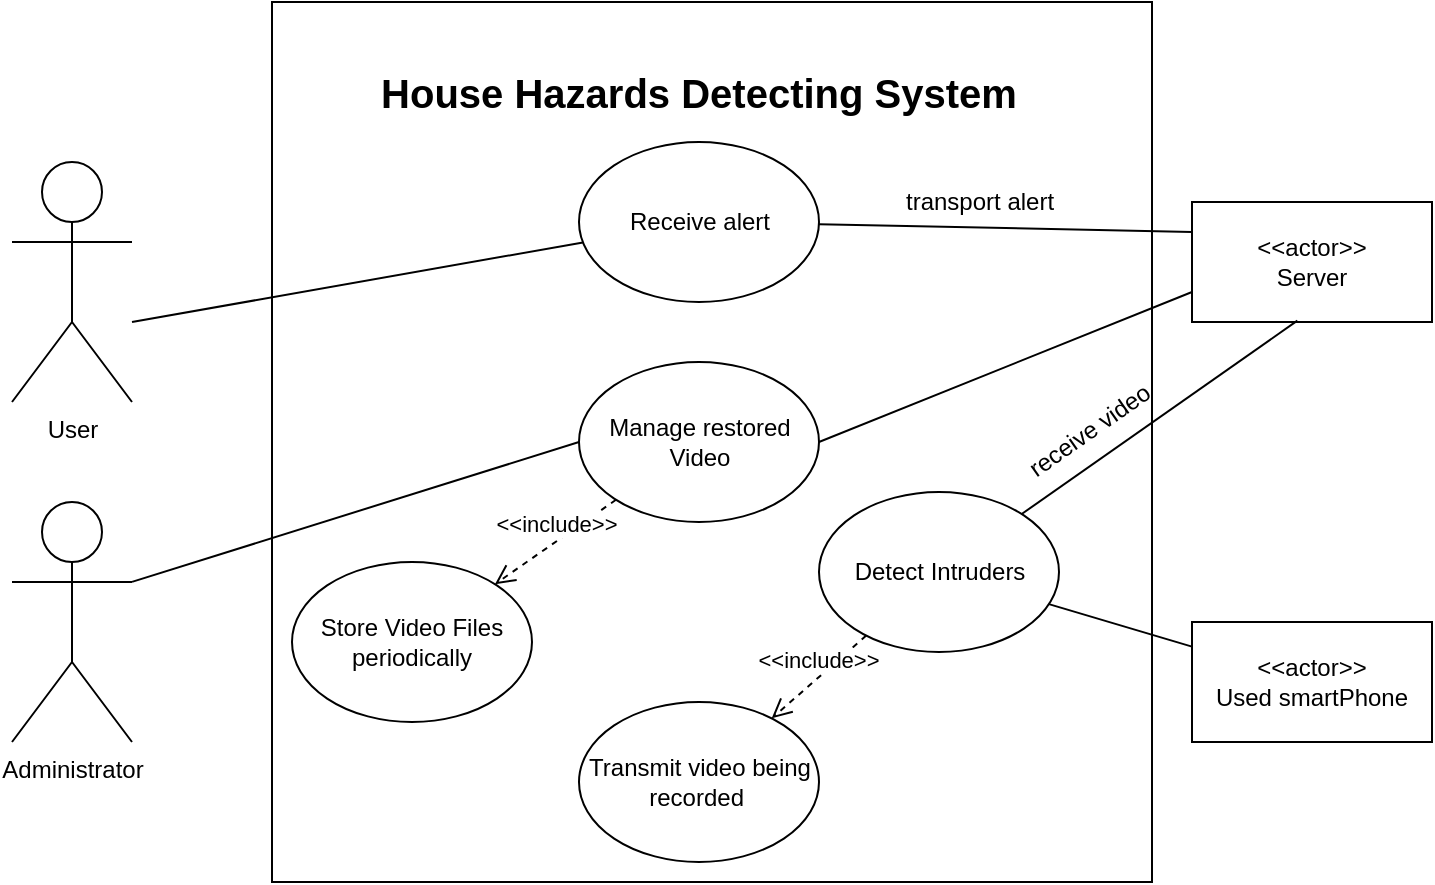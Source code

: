 <mxfile version="10.5.0" type="github"><diagram id="m-Gi7O06_4_BMmox4LSl" name="Page-1"><mxGraphModel dx="754" dy="467" grid="1" gridSize="10" guides="1" tooltips="1" connect="1" arrows="1" fold="1" page="1" pageScale="1" pageWidth="827" pageHeight="1169" math="0" shadow="0"><root><mxCell id="0"/><mxCell id="1" parent="0"/><mxCell id="2wDLabqYy3lbjl5FjD-1-1" value="" style="rounded=0;whiteSpace=wrap;html=1;" parent="1" vertex="1"><mxGeometry x="170" y="160" width="440" height="440" as="geometry"/></mxCell><mxCell id="2wDLabqYy3lbjl5FjD-1-3" value="Administrator" style="shape=umlActor;verticalLabelPosition=bottom;labelBackgroundColor=#ffffff;verticalAlign=top;html=1;outlineConnect=0;" parent="1" vertex="1"><mxGeometry x="40" y="410" width="60" height="120" as="geometry"/></mxCell><mxCell id="2wDLabqYy3lbjl5FjD-1-5" value="User" style="shape=umlActor;verticalLabelPosition=bottom;labelBackgroundColor=#ffffff;verticalAlign=top;html=1;outlineConnect=0;" parent="1" vertex="1"><mxGeometry x="40" y="240" width="60" height="120" as="geometry"/></mxCell><mxCell id="2wDLabqYy3lbjl5FjD-1-8" value="&lt;b&gt;&lt;font style=&quot;font-size: 20px&quot;&gt;House Hazards Detecting System&lt;/font&gt;&lt;/b&gt;" style="text;html=1;strokeColor=none;fillColor=none;align=center;verticalAlign=middle;whiteSpace=wrap;rounded=0;" parent="1" vertex="1"><mxGeometry x="177" y="170" width="413" height="70" as="geometry"/></mxCell><mxCell id="2wDLabqYy3lbjl5FjD-1-10" value="Detect Intruders" style="ellipse;whiteSpace=wrap;html=1;" parent="1" vertex="1"><mxGeometry x="443.5" y="405" width="120" height="80" as="geometry"/></mxCell><mxCell id="2wDLabqYy3lbjl5FjD-1-12" value="&lt;div&gt;&amp;lt;&amp;lt;actor&amp;gt;&amp;gt;&lt;/div&gt;&lt;div&gt;Server&lt;br&gt;&lt;/div&gt;" style="rounded=0;whiteSpace=wrap;html=1;" parent="1" vertex="1"><mxGeometry x="630" y="260" width="120" height="60" as="geometry"/></mxCell><mxCell id="2wDLabqYy3lbjl5FjD-1-13" value="Manage restored&lt;br&gt;Video&lt;br&gt;" style="ellipse;whiteSpace=wrap;html=1;" parent="1" vertex="1"><mxGeometry x="323.5" y="340" width="120" height="80" as="geometry"/></mxCell><mxCell id="2wDLabqYy3lbjl5FjD-1-14" value="Store Video Files&lt;br&gt;periodically&lt;br&gt;" style="ellipse;whiteSpace=wrap;html=1;" parent="1" vertex="1"><mxGeometry x="180" y="440" width="120" height="80" as="geometry"/></mxCell><mxCell id="RGpSP3jqcTiyR8mk5T48-1" value="" style="endArrow=none;html=1;" parent="1" target="03lDWCrWRIJh-fSBejaw-17" edge="1"><mxGeometry width="50" height="50" relative="1" as="geometry"><mxPoint x="100" y="320" as="sourcePoint"/><mxPoint x="195" y="285" as="targetPoint"/></mxGeometry></mxCell><mxCell id="RGpSP3jqcTiyR8mk5T48-5" value="" style="endArrow=none;html=1;entryX=0;entryY=0.75;entryDx=0;entryDy=0;exitX=1;exitY=0.5;exitDx=0;exitDy=0;" parent="1" source="2wDLabqYy3lbjl5FjD-1-13" target="2wDLabqYy3lbjl5FjD-1-12" edge="1"><mxGeometry width="50" height="50" relative="1" as="geometry"><mxPoint x="532" y="417" as="sourcePoint"/><mxPoint x="583" y="455" as="targetPoint"/></mxGeometry></mxCell><mxCell id="RGpSP3jqcTiyR8mk5T48-7" value="" style="endArrow=none;html=1;entryX=0;entryY=0.5;entryDx=0;entryDy=0;exitX=1;exitY=0.333;exitDx=0;exitDy=0;exitPerimeter=0;" parent="1" target="2wDLabqYy3lbjl5FjD-1-13" edge="1" source="2wDLabqYy3lbjl5FjD-1-3"><mxGeometry width="50" height="50" relative="1" as="geometry"><mxPoint x="100" y="520" as="sourcePoint"/><mxPoint x="150" y="470" as="targetPoint"/></mxGeometry></mxCell><mxCell id="03lDWCrWRIJh-fSBejaw-4" value="&amp;lt;&amp;lt;include&amp;gt;&amp;gt;" style="html=1;verticalAlign=bottom;endArrow=open;dashed=1;endSize=8;" parent="1" source="2wDLabqYy3lbjl5FjD-1-13" target="2wDLabqYy3lbjl5FjD-1-14" edge="1"><mxGeometry relative="1" as="geometry"><mxPoint x="463.5" y="489.5" as="sourcePoint"/><mxPoint x="383.5" y="489.5" as="targetPoint"/><mxPoint as="offset"/></mxGeometry></mxCell><mxCell id="03lDWCrWRIJh-fSBejaw-10" value="Transmit video being recorded&amp;nbsp;" style="ellipse;whiteSpace=wrap;html=1;" parent="1" vertex="1"><mxGeometry x="323.5" y="510" width="120" height="80" as="geometry"/></mxCell><mxCell id="03lDWCrWRIJh-fSBejaw-11" value="&amp;lt;&amp;lt;include&amp;gt;&amp;gt;" style="html=1;verticalAlign=bottom;endArrow=open;dashed=1;endSize=8;" parent="1" source="2wDLabqYy3lbjl5FjD-1-10" target="03lDWCrWRIJh-fSBejaw-10" edge="1"><mxGeometry relative="1" as="geometry"><mxPoint x="384.077" y="359.95" as="sourcePoint"/><mxPoint x="340.084" y="388.161" as="targetPoint"/><mxPoint as="offset"/></mxGeometry></mxCell><mxCell id="03lDWCrWRIJh-fSBejaw-12" value="" style="endArrow=none;html=1;entryX=0.439;entryY=0.989;entryDx=0;entryDy=0;entryPerimeter=0;" parent="1" source="2wDLabqYy3lbjl5FjD-1-10" target="2wDLabqYy3lbjl5FjD-1-12" edge="1"><mxGeometry width="50" height="50" relative="1" as="geometry"><mxPoint x="470" y="510" as="sourcePoint"/><mxPoint x="650" y="480" as="targetPoint"/></mxGeometry></mxCell><mxCell id="03lDWCrWRIJh-fSBejaw-13" value="&lt;div&gt;&amp;lt;&amp;lt;actor&amp;gt;&amp;gt;&lt;/div&gt;&lt;div&gt;Used smartPhone&lt;/div&gt;" style="rounded=0;whiteSpace=wrap;html=1;" parent="1" vertex="1"><mxGeometry x="630" y="470" width="120" height="60" as="geometry"/></mxCell><mxCell id="03lDWCrWRIJh-fSBejaw-15" value="" style="endArrow=none;html=1;" parent="1" source="2wDLabqYy3lbjl5FjD-1-10" target="03lDWCrWRIJh-fSBejaw-13" edge="1"><mxGeometry width="50" height="50" relative="1" as="geometry"><mxPoint x="383.5" y="290" as="sourcePoint"/><mxPoint x="533.5" y="260" as="targetPoint"/></mxGeometry></mxCell><mxCell id="03lDWCrWRIJh-fSBejaw-17" value="Receive alert&lt;br&gt;" style="ellipse;whiteSpace=wrap;html=1;" parent="1" vertex="1"><mxGeometry x="323.5" y="230" width="120" height="80" as="geometry"/></mxCell><mxCell id="RG7U_RL0lH7eQ8_TnJII-2" value="receive video" style="text;html=1;resizable=0;points=[];autosize=1;align=left;verticalAlign=top;spacingTop=-4;rotation=325;" vertex="1" parent="1"><mxGeometry x="540" y="360" width="90" height="20" as="geometry"/></mxCell><mxCell id="RG7U_RL0lH7eQ8_TnJII-3" value="" style="endArrow=none;html=1;entryX=0;entryY=0.25;entryDx=0;entryDy=0;" edge="1" parent="1" source="03lDWCrWRIJh-fSBejaw-17" target="2wDLabqYy3lbjl5FjD-1-12"><mxGeometry width="50" height="50" relative="1" as="geometry"><mxPoint x="177" y="403" as="sourcePoint"/><mxPoint x="287.913" y="389.951" as="targetPoint"/></mxGeometry></mxCell><mxCell id="RG7U_RL0lH7eQ8_TnJII-5" value="transport alert" style="text;html=1;resizable=0;points=[];autosize=1;align=left;verticalAlign=top;spacingTop=-4;rotation=0;" vertex="1" parent="1"><mxGeometry x="485" y="250" width="90" height="20" as="geometry"/></mxCell></root></mxGraphModel></diagram></mxfile>